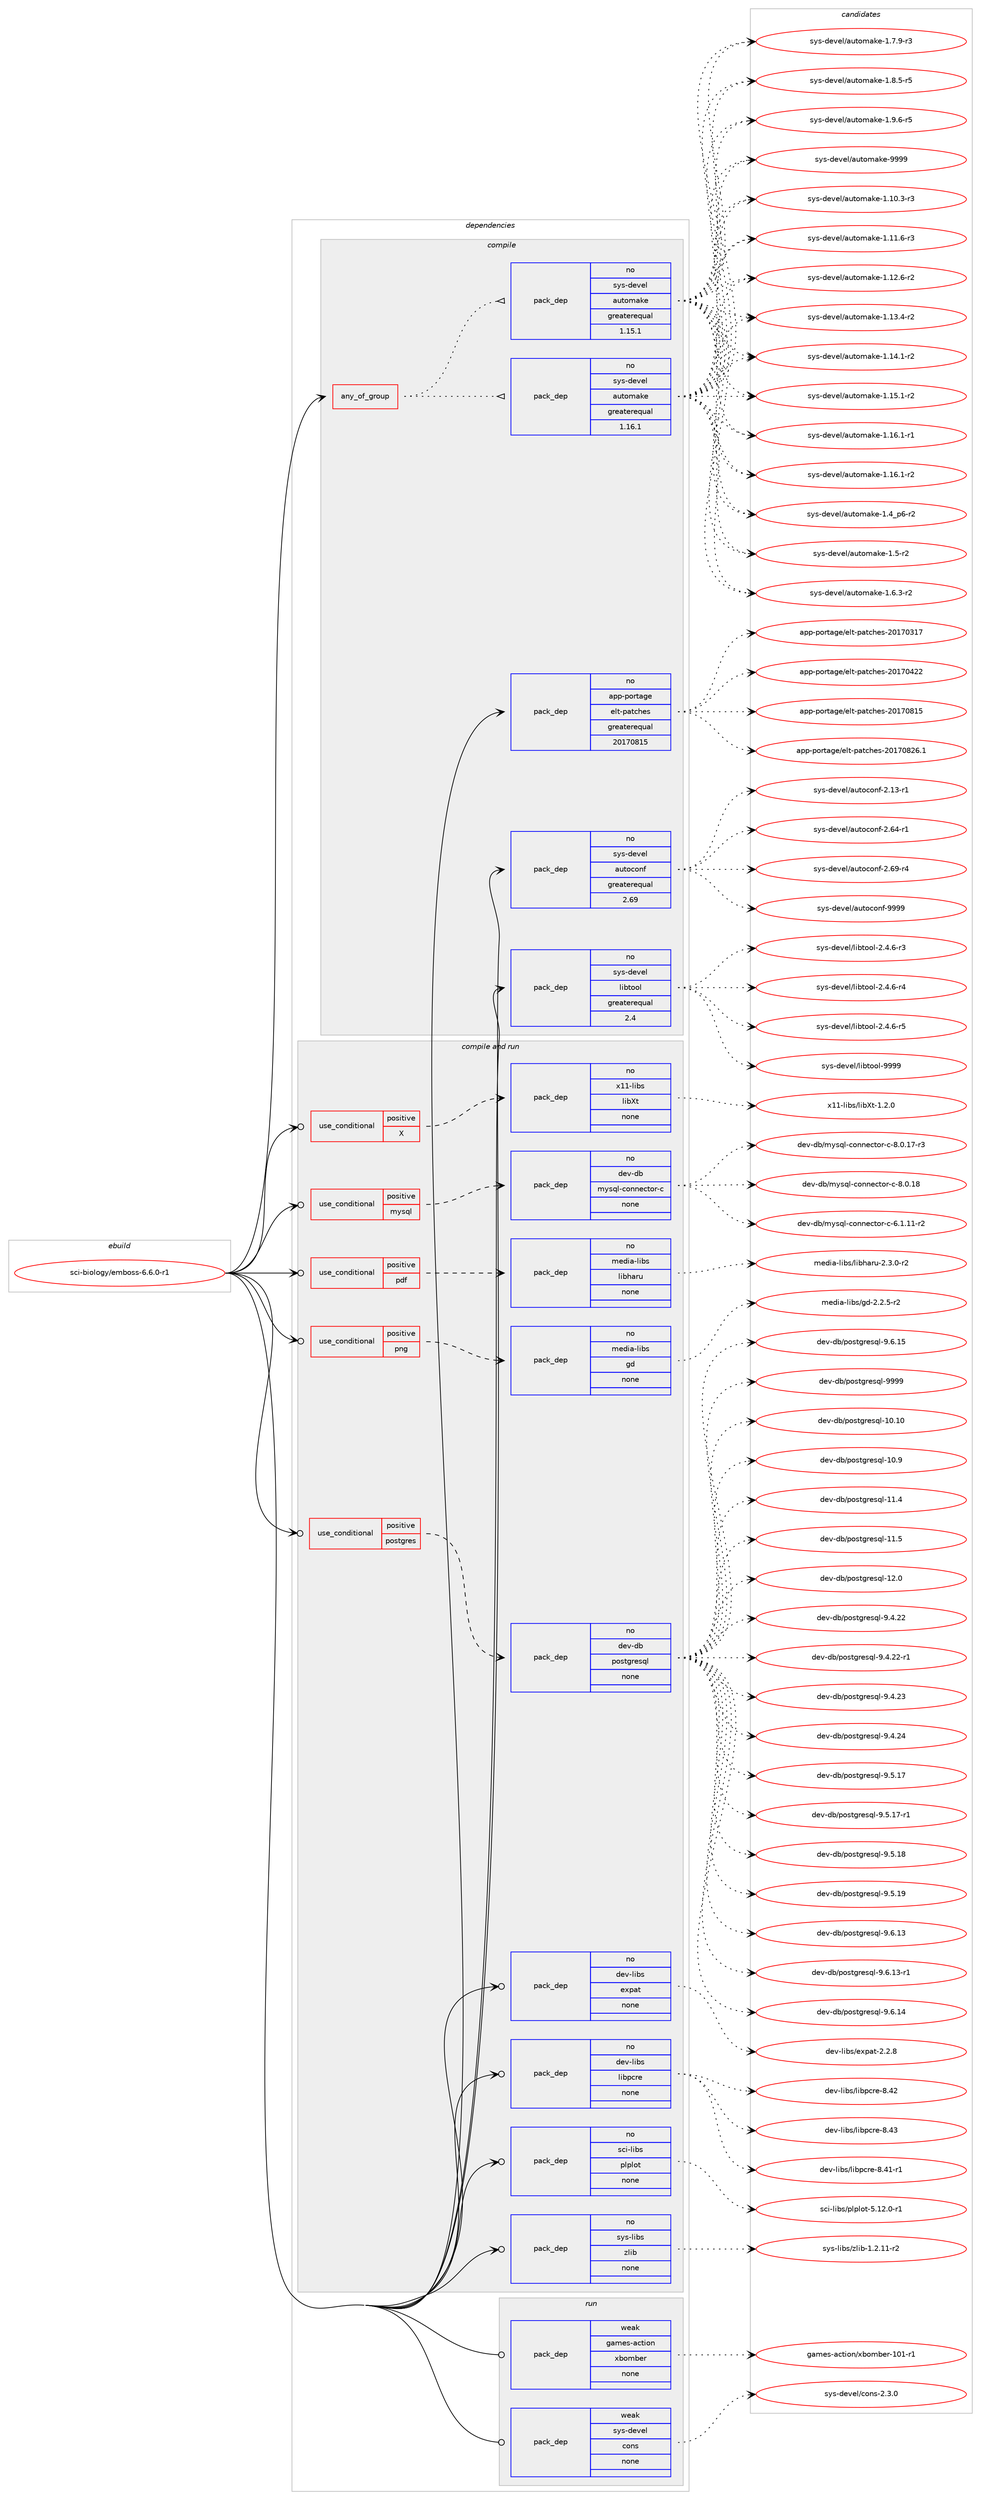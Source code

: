 digraph prolog {

# *************
# Graph options
# *************

newrank=true;
concentrate=true;
compound=true;
graph [rankdir=LR,fontname=Helvetica,fontsize=10,ranksep=1.5];#, ranksep=2.5, nodesep=0.2];
edge  [arrowhead=vee];
node  [fontname=Helvetica,fontsize=10];

# **********
# The ebuild
# **********

subgraph cluster_leftcol {
color=gray;
rank=same;
label=<<i>ebuild</i>>;
id [label="sci-biology/emboss-6.6.0-r1", color=red, width=4, href="../sci-biology/emboss-6.6.0-r1.svg"];
}

# ****************
# The dependencies
# ****************

subgraph cluster_midcol {
color=gray;
label=<<i>dependencies</i>>;
subgraph cluster_compile {
fillcolor="#eeeeee";
style=filled;
label=<<i>compile</i>>;
subgraph any14477 {
dependency850315 [label=<<TABLE BORDER="0" CELLBORDER="1" CELLSPACING="0" CELLPADDING="4"><TR><TD CELLPADDING="10">any_of_group</TD></TR></TABLE>>, shape=none, color=red];subgraph pack628569 {
dependency850316 [label=<<TABLE BORDER="0" CELLBORDER="1" CELLSPACING="0" CELLPADDING="4" WIDTH="220"><TR><TD ROWSPAN="6" CELLPADDING="30">pack_dep</TD></TR><TR><TD WIDTH="110">no</TD></TR><TR><TD>sys-devel</TD></TR><TR><TD>automake</TD></TR><TR><TD>greaterequal</TD></TR><TR><TD>1.16.1</TD></TR></TABLE>>, shape=none, color=blue];
}
dependency850315:e -> dependency850316:w [weight=20,style="dotted",arrowhead="oinv"];
subgraph pack628570 {
dependency850317 [label=<<TABLE BORDER="0" CELLBORDER="1" CELLSPACING="0" CELLPADDING="4" WIDTH="220"><TR><TD ROWSPAN="6" CELLPADDING="30">pack_dep</TD></TR><TR><TD WIDTH="110">no</TD></TR><TR><TD>sys-devel</TD></TR><TR><TD>automake</TD></TR><TR><TD>greaterequal</TD></TR><TR><TD>1.15.1</TD></TR></TABLE>>, shape=none, color=blue];
}
dependency850315:e -> dependency850317:w [weight=20,style="dotted",arrowhead="oinv"];
}
id:e -> dependency850315:w [weight=20,style="solid",arrowhead="vee"];
subgraph pack628571 {
dependency850318 [label=<<TABLE BORDER="0" CELLBORDER="1" CELLSPACING="0" CELLPADDING="4" WIDTH="220"><TR><TD ROWSPAN="6" CELLPADDING="30">pack_dep</TD></TR><TR><TD WIDTH="110">no</TD></TR><TR><TD>app-portage</TD></TR><TR><TD>elt-patches</TD></TR><TR><TD>greaterequal</TD></TR><TR><TD>20170815</TD></TR></TABLE>>, shape=none, color=blue];
}
id:e -> dependency850318:w [weight=20,style="solid",arrowhead="vee"];
subgraph pack628572 {
dependency850319 [label=<<TABLE BORDER="0" CELLBORDER="1" CELLSPACING="0" CELLPADDING="4" WIDTH="220"><TR><TD ROWSPAN="6" CELLPADDING="30">pack_dep</TD></TR><TR><TD WIDTH="110">no</TD></TR><TR><TD>sys-devel</TD></TR><TR><TD>autoconf</TD></TR><TR><TD>greaterequal</TD></TR><TR><TD>2.69</TD></TR></TABLE>>, shape=none, color=blue];
}
id:e -> dependency850319:w [weight=20,style="solid",arrowhead="vee"];
subgraph pack628573 {
dependency850320 [label=<<TABLE BORDER="0" CELLBORDER="1" CELLSPACING="0" CELLPADDING="4" WIDTH="220"><TR><TD ROWSPAN="6" CELLPADDING="30">pack_dep</TD></TR><TR><TD WIDTH="110">no</TD></TR><TR><TD>sys-devel</TD></TR><TR><TD>libtool</TD></TR><TR><TD>greaterequal</TD></TR><TR><TD>2.4</TD></TR></TABLE>>, shape=none, color=blue];
}
id:e -> dependency850320:w [weight=20,style="solid",arrowhead="vee"];
}
subgraph cluster_compileandrun {
fillcolor="#eeeeee";
style=filled;
label=<<i>compile and run</i>>;
subgraph cond206766 {
dependency850321 [label=<<TABLE BORDER="0" CELLBORDER="1" CELLSPACING="0" CELLPADDING="4"><TR><TD ROWSPAN="3" CELLPADDING="10">use_conditional</TD></TR><TR><TD>positive</TD></TR><TR><TD>X</TD></TR></TABLE>>, shape=none, color=red];
subgraph pack628574 {
dependency850322 [label=<<TABLE BORDER="0" CELLBORDER="1" CELLSPACING="0" CELLPADDING="4" WIDTH="220"><TR><TD ROWSPAN="6" CELLPADDING="30">pack_dep</TD></TR><TR><TD WIDTH="110">no</TD></TR><TR><TD>x11-libs</TD></TR><TR><TD>libXt</TD></TR><TR><TD>none</TD></TR><TR><TD></TD></TR></TABLE>>, shape=none, color=blue];
}
dependency850321:e -> dependency850322:w [weight=20,style="dashed",arrowhead="vee"];
}
id:e -> dependency850321:w [weight=20,style="solid",arrowhead="odotvee"];
subgraph cond206767 {
dependency850323 [label=<<TABLE BORDER="0" CELLBORDER="1" CELLSPACING="0" CELLPADDING="4"><TR><TD ROWSPAN="3" CELLPADDING="10">use_conditional</TD></TR><TR><TD>positive</TD></TR><TR><TD>mysql</TD></TR></TABLE>>, shape=none, color=red];
subgraph pack628575 {
dependency850324 [label=<<TABLE BORDER="0" CELLBORDER="1" CELLSPACING="0" CELLPADDING="4" WIDTH="220"><TR><TD ROWSPAN="6" CELLPADDING="30">pack_dep</TD></TR><TR><TD WIDTH="110">no</TD></TR><TR><TD>dev-db</TD></TR><TR><TD>mysql-connector-c</TD></TR><TR><TD>none</TD></TR><TR><TD></TD></TR></TABLE>>, shape=none, color=blue];
}
dependency850323:e -> dependency850324:w [weight=20,style="dashed",arrowhead="vee"];
}
id:e -> dependency850323:w [weight=20,style="solid",arrowhead="odotvee"];
subgraph cond206768 {
dependency850325 [label=<<TABLE BORDER="0" CELLBORDER="1" CELLSPACING="0" CELLPADDING="4"><TR><TD ROWSPAN="3" CELLPADDING="10">use_conditional</TD></TR><TR><TD>positive</TD></TR><TR><TD>pdf</TD></TR></TABLE>>, shape=none, color=red];
subgraph pack628576 {
dependency850326 [label=<<TABLE BORDER="0" CELLBORDER="1" CELLSPACING="0" CELLPADDING="4" WIDTH="220"><TR><TD ROWSPAN="6" CELLPADDING="30">pack_dep</TD></TR><TR><TD WIDTH="110">no</TD></TR><TR><TD>media-libs</TD></TR><TR><TD>libharu</TD></TR><TR><TD>none</TD></TR><TR><TD></TD></TR></TABLE>>, shape=none, color=blue];
}
dependency850325:e -> dependency850326:w [weight=20,style="dashed",arrowhead="vee"];
}
id:e -> dependency850325:w [weight=20,style="solid",arrowhead="odotvee"];
subgraph cond206769 {
dependency850327 [label=<<TABLE BORDER="0" CELLBORDER="1" CELLSPACING="0" CELLPADDING="4"><TR><TD ROWSPAN="3" CELLPADDING="10">use_conditional</TD></TR><TR><TD>positive</TD></TR><TR><TD>png</TD></TR></TABLE>>, shape=none, color=red];
subgraph pack628577 {
dependency850328 [label=<<TABLE BORDER="0" CELLBORDER="1" CELLSPACING="0" CELLPADDING="4" WIDTH="220"><TR><TD ROWSPAN="6" CELLPADDING="30">pack_dep</TD></TR><TR><TD WIDTH="110">no</TD></TR><TR><TD>media-libs</TD></TR><TR><TD>gd</TD></TR><TR><TD>none</TD></TR><TR><TD></TD></TR></TABLE>>, shape=none, color=blue];
}
dependency850327:e -> dependency850328:w [weight=20,style="dashed",arrowhead="vee"];
}
id:e -> dependency850327:w [weight=20,style="solid",arrowhead="odotvee"];
subgraph cond206770 {
dependency850329 [label=<<TABLE BORDER="0" CELLBORDER="1" CELLSPACING="0" CELLPADDING="4"><TR><TD ROWSPAN="3" CELLPADDING="10">use_conditional</TD></TR><TR><TD>positive</TD></TR><TR><TD>postgres</TD></TR></TABLE>>, shape=none, color=red];
subgraph pack628578 {
dependency850330 [label=<<TABLE BORDER="0" CELLBORDER="1" CELLSPACING="0" CELLPADDING="4" WIDTH="220"><TR><TD ROWSPAN="6" CELLPADDING="30">pack_dep</TD></TR><TR><TD WIDTH="110">no</TD></TR><TR><TD>dev-db</TD></TR><TR><TD>postgresql</TD></TR><TR><TD>none</TD></TR><TR><TD></TD></TR></TABLE>>, shape=none, color=blue];
}
dependency850329:e -> dependency850330:w [weight=20,style="dashed",arrowhead="vee"];
}
id:e -> dependency850329:w [weight=20,style="solid",arrowhead="odotvee"];
subgraph pack628579 {
dependency850331 [label=<<TABLE BORDER="0" CELLBORDER="1" CELLSPACING="0" CELLPADDING="4" WIDTH="220"><TR><TD ROWSPAN="6" CELLPADDING="30">pack_dep</TD></TR><TR><TD WIDTH="110">no</TD></TR><TR><TD>dev-libs</TD></TR><TR><TD>expat</TD></TR><TR><TD>none</TD></TR><TR><TD></TD></TR></TABLE>>, shape=none, color=blue];
}
id:e -> dependency850331:w [weight=20,style="solid",arrowhead="odotvee"];
subgraph pack628580 {
dependency850332 [label=<<TABLE BORDER="0" CELLBORDER="1" CELLSPACING="0" CELLPADDING="4" WIDTH="220"><TR><TD ROWSPAN="6" CELLPADDING="30">pack_dep</TD></TR><TR><TD WIDTH="110">no</TD></TR><TR><TD>dev-libs</TD></TR><TR><TD>libpcre</TD></TR><TR><TD>none</TD></TR><TR><TD></TD></TR></TABLE>>, shape=none, color=blue];
}
id:e -> dependency850332:w [weight=20,style="solid",arrowhead="odotvee"];
subgraph pack628581 {
dependency850333 [label=<<TABLE BORDER="0" CELLBORDER="1" CELLSPACING="0" CELLPADDING="4" WIDTH="220"><TR><TD ROWSPAN="6" CELLPADDING="30">pack_dep</TD></TR><TR><TD WIDTH="110">no</TD></TR><TR><TD>sci-libs</TD></TR><TR><TD>plplot</TD></TR><TR><TD>none</TD></TR><TR><TD></TD></TR></TABLE>>, shape=none, color=blue];
}
id:e -> dependency850333:w [weight=20,style="solid",arrowhead="odotvee"];
subgraph pack628582 {
dependency850334 [label=<<TABLE BORDER="0" CELLBORDER="1" CELLSPACING="0" CELLPADDING="4" WIDTH="220"><TR><TD ROWSPAN="6" CELLPADDING="30">pack_dep</TD></TR><TR><TD WIDTH="110">no</TD></TR><TR><TD>sys-libs</TD></TR><TR><TD>zlib</TD></TR><TR><TD>none</TD></TR><TR><TD></TD></TR></TABLE>>, shape=none, color=blue];
}
id:e -> dependency850334:w [weight=20,style="solid",arrowhead="odotvee"];
}
subgraph cluster_run {
fillcolor="#eeeeee";
style=filled;
label=<<i>run</i>>;
subgraph pack628583 {
dependency850335 [label=<<TABLE BORDER="0" CELLBORDER="1" CELLSPACING="0" CELLPADDING="4" WIDTH="220"><TR><TD ROWSPAN="6" CELLPADDING="30">pack_dep</TD></TR><TR><TD WIDTH="110">weak</TD></TR><TR><TD>games-action</TD></TR><TR><TD>xbomber</TD></TR><TR><TD>none</TD></TR><TR><TD></TD></TR></TABLE>>, shape=none, color=blue];
}
id:e -> dependency850335:w [weight=20,style="solid",arrowhead="odot"];
subgraph pack628584 {
dependency850336 [label=<<TABLE BORDER="0" CELLBORDER="1" CELLSPACING="0" CELLPADDING="4" WIDTH="220"><TR><TD ROWSPAN="6" CELLPADDING="30">pack_dep</TD></TR><TR><TD WIDTH="110">weak</TD></TR><TR><TD>sys-devel</TD></TR><TR><TD>cons</TD></TR><TR><TD>none</TD></TR><TR><TD></TD></TR></TABLE>>, shape=none, color=blue];
}
id:e -> dependency850336:w [weight=20,style="solid",arrowhead="odot"];
}
}

# **************
# The candidates
# **************

subgraph cluster_choices {
rank=same;
color=gray;
label=<<i>candidates</i>>;

subgraph choice628569 {
color=black;
nodesep=1;
choice11512111545100101118101108479711711611110997107101454946494846514511451 [label="sys-devel/automake-1.10.3-r3", color=red, width=4,href="../sys-devel/automake-1.10.3-r3.svg"];
choice11512111545100101118101108479711711611110997107101454946494946544511451 [label="sys-devel/automake-1.11.6-r3", color=red, width=4,href="../sys-devel/automake-1.11.6-r3.svg"];
choice11512111545100101118101108479711711611110997107101454946495046544511450 [label="sys-devel/automake-1.12.6-r2", color=red, width=4,href="../sys-devel/automake-1.12.6-r2.svg"];
choice11512111545100101118101108479711711611110997107101454946495146524511450 [label="sys-devel/automake-1.13.4-r2", color=red, width=4,href="../sys-devel/automake-1.13.4-r2.svg"];
choice11512111545100101118101108479711711611110997107101454946495246494511450 [label="sys-devel/automake-1.14.1-r2", color=red, width=4,href="../sys-devel/automake-1.14.1-r2.svg"];
choice11512111545100101118101108479711711611110997107101454946495346494511450 [label="sys-devel/automake-1.15.1-r2", color=red, width=4,href="../sys-devel/automake-1.15.1-r2.svg"];
choice11512111545100101118101108479711711611110997107101454946495446494511449 [label="sys-devel/automake-1.16.1-r1", color=red, width=4,href="../sys-devel/automake-1.16.1-r1.svg"];
choice11512111545100101118101108479711711611110997107101454946495446494511450 [label="sys-devel/automake-1.16.1-r2", color=red, width=4,href="../sys-devel/automake-1.16.1-r2.svg"];
choice115121115451001011181011084797117116111109971071014549465295112544511450 [label="sys-devel/automake-1.4_p6-r2", color=red, width=4,href="../sys-devel/automake-1.4_p6-r2.svg"];
choice11512111545100101118101108479711711611110997107101454946534511450 [label="sys-devel/automake-1.5-r2", color=red, width=4,href="../sys-devel/automake-1.5-r2.svg"];
choice115121115451001011181011084797117116111109971071014549465446514511450 [label="sys-devel/automake-1.6.3-r2", color=red, width=4,href="../sys-devel/automake-1.6.3-r2.svg"];
choice115121115451001011181011084797117116111109971071014549465546574511451 [label="sys-devel/automake-1.7.9-r3", color=red, width=4,href="../sys-devel/automake-1.7.9-r3.svg"];
choice115121115451001011181011084797117116111109971071014549465646534511453 [label="sys-devel/automake-1.8.5-r5", color=red, width=4,href="../sys-devel/automake-1.8.5-r5.svg"];
choice115121115451001011181011084797117116111109971071014549465746544511453 [label="sys-devel/automake-1.9.6-r5", color=red, width=4,href="../sys-devel/automake-1.9.6-r5.svg"];
choice115121115451001011181011084797117116111109971071014557575757 [label="sys-devel/automake-9999", color=red, width=4,href="../sys-devel/automake-9999.svg"];
dependency850316:e -> choice11512111545100101118101108479711711611110997107101454946494846514511451:w [style=dotted,weight="100"];
dependency850316:e -> choice11512111545100101118101108479711711611110997107101454946494946544511451:w [style=dotted,weight="100"];
dependency850316:e -> choice11512111545100101118101108479711711611110997107101454946495046544511450:w [style=dotted,weight="100"];
dependency850316:e -> choice11512111545100101118101108479711711611110997107101454946495146524511450:w [style=dotted,weight="100"];
dependency850316:e -> choice11512111545100101118101108479711711611110997107101454946495246494511450:w [style=dotted,weight="100"];
dependency850316:e -> choice11512111545100101118101108479711711611110997107101454946495346494511450:w [style=dotted,weight="100"];
dependency850316:e -> choice11512111545100101118101108479711711611110997107101454946495446494511449:w [style=dotted,weight="100"];
dependency850316:e -> choice11512111545100101118101108479711711611110997107101454946495446494511450:w [style=dotted,weight="100"];
dependency850316:e -> choice115121115451001011181011084797117116111109971071014549465295112544511450:w [style=dotted,weight="100"];
dependency850316:e -> choice11512111545100101118101108479711711611110997107101454946534511450:w [style=dotted,weight="100"];
dependency850316:e -> choice115121115451001011181011084797117116111109971071014549465446514511450:w [style=dotted,weight="100"];
dependency850316:e -> choice115121115451001011181011084797117116111109971071014549465546574511451:w [style=dotted,weight="100"];
dependency850316:e -> choice115121115451001011181011084797117116111109971071014549465646534511453:w [style=dotted,weight="100"];
dependency850316:e -> choice115121115451001011181011084797117116111109971071014549465746544511453:w [style=dotted,weight="100"];
dependency850316:e -> choice115121115451001011181011084797117116111109971071014557575757:w [style=dotted,weight="100"];
}
subgraph choice628570 {
color=black;
nodesep=1;
choice11512111545100101118101108479711711611110997107101454946494846514511451 [label="sys-devel/automake-1.10.3-r3", color=red, width=4,href="../sys-devel/automake-1.10.3-r3.svg"];
choice11512111545100101118101108479711711611110997107101454946494946544511451 [label="sys-devel/automake-1.11.6-r3", color=red, width=4,href="../sys-devel/automake-1.11.6-r3.svg"];
choice11512111545100101118101108479711711611110997107101454946495046544511450 [label="sys-devel/automake-1.12.6-r2", color=red, width=4,href="../sys-devel/automake-1.12.6-r2.svg"];
choice11512111545100101118101108479711711611110997107101454946495146524511450 [label="sys-devel/automake-1.13.4-r2", color=red, width=4,href="../sys-devel/automake-1.13.4-r2.svg"];
choice11512111545100101118101108479711711611110997107101454946495246494511450 [label="sys-devel/automake-1.14.1-r2", color=red, width=4,href="../sys-devel/automake-1.14.1-r2.svg"];
choice11512111545100101118101108479711711611110997107101454946495346494511450 [label="sys-devel/automake-1.15.1-r2", color=red, width=4,href="../sys-devel/automake-1.15.1-r2.svg"];
choice11512111545100101118101108479711711611110997107101454946495446494511449 [label="sys-devel/automake-1.16.1-r1", color=red, width=4,href="../sys-devel/automake-1.16.1-r1.svg"];
choice11512111545100101118101108479711711611110997107101454946495446494511450 [label="sys-devel/automake-1.16.1-r2", color=red, width=4,href="../sys-devel/automake-1.16.1-r2.svg"];
choice115121115451001011181011084797117116111109971071014549465295112544511450 [label="sys-devel/automake-1.4_p6-r2", color=red, width=4,href="../sys-devel/automake-1.4_p6-r2.svg"];
choice11512111545100101118101108479711711611110997107101454946534511450 [label="sys-devel/automake-1.5-r2", color=red, width=4,href="../sys-devel/automake-1.5-r2.svg"];
choice115121115451001011181011084797117116111109971071014549465446514511450 [label="sys-devel/automake-1.6.3-r2", color=red, width=4,href="../sys-devel/automake-1.6.3-r2.svg"];
choice115121115451001011181011084797117116111109971071014549465546574511451 [label="sys-devel/automake-1.7.9-r3", color=red, width=4,href="../sys-devel/automake-1.7.9-r3.svg"];
choice115121115451001011181011084797117116111109971071014549465646534511453 [label="sys-devel/automake-1.8.5-r5", color=red, width=4,href="../sys-devel/automake-1.8.5-r5.svg"];
choice115121115451001011181011084797117116111109971071014549465746544511453 [label="sys-devel/automake-1.9.6-r5", color=red, width=4,href="../sys-devel/automake-1.9.6-r5.svg"];
choice115121115451001011181011084797117116111109971071014557575757 [label="sys-devel/automake-9999", color=red, width=4,href="../sys-devel/automake-9999.svg"];
dependency850317:e -> choice11512111545100101118101108479711711611110997107101454946494846514511451:w [style=dotted,weight="100"];
dependency850317:e -> choice11512111545100101118101108479711711611110997107101454946494946544511451:w [style=dotted,weight="100"];
dependency850317:e -> choice11512111545100101118101108479711711611110997107101454946495046544511450:w [style=dotted,weight="100"];
dependency850317:e -> choice11512111545100101118101108479711711611110997107101454946495146524511450:w [style=dotted,weight="100"];
dependency850317:e -> choice11512111545100101118101108479711711611110997107101454946495246494511450:w [style=dotted,weight="100"];
dependency850317:e -> choice11512111545100101118101108479711711611110997107101454946495346494511450:w [style=dotted,weight="100"];
dependency850317:e -> choice11512111545100101118101108479711711611110997107101454946495446494511449:w [style=dotted,weight="100"];
dependency850317:e -> choice11512111545100101118101108479711711611110997107101454946495446494511450:w [style=dotted,weight="100"];
dependency850317:e -> choice115121115451001011181011084797117116111109971071014549465295112544511450:w [style=dotted,weight="100"];
dependency850317:e -> choice11512111545100101118101108479711711611110997107101454946534511450:w [style=dotted,weight="100"];
dependency850317:e -> choice115121115451001011181011084797117116111109971071014549465446514511450:w [style=dotted,weight="100"];
dependency850317:e -> choice115121115451001011181011084797117116111109971071014549465546574511451:w [style=dotted,weight="100"];
dependency850317:e -> choice115121115451001011181011084797117116111109971071014549465646534511453:w [style=dotted,weight="100"];
dependency850317:e -> choice115121115451001011181011084797117116111109971071014549465746544511453:w [style=dotted,weight="100"];
dependency850317:e -> choice115121115451001011181011084797117116111109971071014557575757:w [style=dotted,weight="100"];
}
subgraph choice628571 {
color=black;
nodesep=1;
choice97112112451121111141169710310147101108116451129711699104101115455048495548514955 [label="app-portage/elt-patches-20170317", color=red, width=4,href="../app-portage/elt-patches-20170317.svg"];
choice97112112451121111141169710310147101108116451129711699104101115455048495548525050 [label="app-portage/elt-patches-20170422", color=red, width=4,href="../app-portage/elt-patches-20170422.svg"];
choice97112112451121111141169710310147101108116451129711699104101115455048495548564953 [label="app-portage/elt-patches-20170815", color=red, width=4,href="../app-portage/elt-patches-20170815.svg"];
choice971121124511211111411697103101471011081164511297116991041011154550484955485650544649 [label="app-portage/elt-patches-20170826.1", color=red, width=4,href="../app-portage/elt-patches-20170826.1.svg"];
dependency850318:e -> choice97112112451121111141169710310147101108116451129711699104101115455048495548514955:w [style=dotted,weight="100"];
dependency850318:e -> choice97112112451121111141169710310147101108116451129711699104101115455048495548525050:w [style=dotted,weight="100"];
dependency850318:e -> choice97112112451121111141169710310147101108116451129711699104101115455048495548564953:w [style=dotted,weight="100"];
dependency850318:e -> choice971121124511211111411697103101471011081164511297116991041011154550484955485650544649:w [style=dotted,weight="100"];
}
subgraph choice628572 {
color=black;
nodesep=1;
choice1151211154510010111810110847971171161119911111010245504649514511449 [label="sys-devel/autoconf-2.13-r1", color=red, width=4,href="../sys-devel/autoconf-2.13-r1.svg"];
choice1151211154510010111810110847971171161119911111010245504654524511449 [label="sys-devel/autoconf-2.64-r1", color=red, width=4,href="../sys-devel/autoconf-2.64-r1.svg"];
choice1151211154510010111810110847971171161119911111010245504654574511452 [label="sys-devel/autoconf-2.69-r4", color=red, width=4,href="../sys-devel/autoconf-2.69-r4.svg"];
choice115121115451001011181011084797117116111991111101024557575757 [label="sys-devel/autoconf-9999", color=red, width=4,href="../sys-devel/autoconf-9999.svg"];
dependency850319:e -> choice1151211154510010111810110847971171161119911111010245504649514511449:w [style=dotted,weight="100"];
dependency850319:e -> choice1151211154510010111810110847971171161119911111010245504654524511449:w [style=dotted,weight="100"];
dependency850319:e -> choice1151211154510010111810110847971171161119911111010245504654574511452:w [style=dotted,weight="100"];
dependency850319:e -> choice115121115451001011181011084797117116111991111101024557575757:w [style=dotted,weight="100"];
}
subgraph choice628573 {
color=black;
nodesep=1;
choice1151211154510010111810110847108105981161111111084550465246544511451 [label="sys-devel/libtool-2.4.6-r3", color=red, width=4,href="../sys-devel/libtool-2.4.6-r3.svg"];
choice1151211154510010111810110847108105981161111111084550465246544511452 [label="sys-devel/libtool-2.4.6-r4", color=red, width=4,href="../sys-devel/libtool-2.4.6-r4.svg"];
choice1151211154510010111810110847108105981161111111084550465246544511453 [label="sys-devel/libtool-2.4.6-r5", color=red, width=4,href="../sys-devel/libtool-2.4.6-r5.svg"];
choice1151211154510010111810110847108105981161111111084557575757 [label="sys-devel/libtool-9999", color=red, width=4,href="../sys-devel/libtool-9999.svg"];
dependency850320:e -> choice1151211154510010111810110847108105981161111111084550465246544511451:w [style=dotted,weight="100"];
dependency850320:e -> choice1151211154510010111810110847108105981161111111084550465246544511452:w [style=dotted,weight="100"];
dependency850320:e -> choice1151211154510010111810110847108105981161111111084550465246544511453:w [style=dotted,weight="100"];
dependency850320:e -> choice1151211154510010111810110847108105981161111111084557575757:w [style=dotted,weight="100"];
}
subgraph choice628574 {
color=black;
nodesep=1;
choice12049494510810598115471081059888116454946504648 [label="x11-libs/libXt-1.2.0", color=red, width=4,href="../x11-libs/libXt-1.2.0.svg"];
dependency850322:e -> choice12049494510810598115471081059888116454946504648:w [style=dotted,weight="100"];
}
subgraph choice628575 {
color=black;
nodesep=1;
choice1001011184510098471091211151131084599111110110101991161111144599455446494649494511450 [label="dev-db/mysql-connector-c-6.1.11-r2", color=red, width=4,href="../dev-db/mysql-connector-c-6.1.11-r2.svg"];
choice1001011184510098471091211151131084599111110110101991161111144599455646484649554511451 [label="dev-db/mysql-connector-c-8.0.17-r3", color=red, width=4,href="../dev-db/mysql-connector-c-8.0.17-r3.svg"];
choice100101118451009847109121115113108459911111011010199116111114459945564648464956 [label="dev-db/mysql-connector-c-8.0.18", color=red, width=4,href="../dev-db/mysql-connector-c-8.0.18.svg"];
dependency850324:e -> choice1001011184510098471091211151131084599111110110101991161111144599455446494649494511450:w [style=dotted,weight="100"];
dependency850324:e -> choice1001011184510098471091211151131084599111110110101991161111144599455646484649554511451:w [style=dotted,weight="100"];
dependency850324:e -> choice100101118451009847109121115113108459911111011010199116111114459945564648464956:w [style=dotted,weight="100"];
}
subgraph choice628576 {
color=black;
nodesep=1;
choice1091011001059745108105981154710810598104971141174550465146484511450 [label="media-libs/libharu-2.3.0-r2", color=red, width=4,href="../media-libs/libharu-2.3.0-r2.svg"];
dependency850326:e -> choice1091011001059745108105981154710810598104971141174550465146484511450:w [style=dotted,weight="100"];
}
subgraph choice628577 {
color=black;
nodesep=1;
choice109101100105974510810598115471031004550465046534511450 [label="media-libs/gd-2.2.5-r2", color=red, width=4,href="../media-libs/gd-2.2.5-r2.svg"];
dependency850328:e -> choice109101100105974510810598115471031004550465046534511450:w [style=dotted,weight="100"];
}
subgraph choice628578 {
color=black;
nodesep=1;
choice100101118451009847112111115116103114101115113108454948464948 [label="dev-db/postgresql-10.10", color=red, width=4,href="../dev-db/postgresql-10.10.svg"];
choice1001011184510098471121111151161031141011151131084549484657 [label="dev-db/postgresql-10.9", color=red, width=4,href="../dev-db/postgresql-10.9.svg"];
choice1001011184510098471121111151161031141011151131084549494652 [label="dev-db/postgresql-11.4", color=red, width=4,href="../dev-db/postgresql-11.4.svg"];
choice1001011184510098471121111151161031141011151131084549494653 [label="dev-db/postgresql-11.5", color=red, width=4,href="../dev-db/postgresql-11.5.svg"];
choice1001011184510098471121111151161031141011151131084549504648 [label="dev-db/postgresql-12.0", color=red, width=4,href="../dev-db/postgresql-12.0.svg"];
choice10010111845100984711211111511610311410111511310845574652465050 [label="dev-db/postgresql-9.4.22", color=red, width=4,href="../dev-db/postgresql-9.4.22.svg"];
choice100101118451009847112111115116103114101115113108455746524650504511449 [label="dev-db/postgresql-9.4.22-r1", color=red, width=4,href="../dev-db/postgresql-9.4.22-r1.svg"];
choice10010111845100984711211111511610311410111511310845574652465051 [label="dev-db/postgresql-9.4.23", color=red, width=4,href="../dev-db/postgresql-9.4.23.svg"];
choice10010111845100984711211111511610311410111511310845574652465052 [label="dev-db/postgresql-9.4.24", color=red, width=4,href="../dev-db/postgresql-9.4.24.svg"];
choice10010111845100984711211111511610311410111511310845574653464955 [label="dev-db/postgresql-9.5.17", color=red, width=4,href="../dev-db/postgresql-9.5.17.svg"];
choice100101118451009847112111115116103114101115113108455746534649554511449 [label="dev-db/postgresql-9.5.17-r1", color=red, width=4,href="../dev-db/postgresql-9.5.17-r1.svg"];
choice10010111845100984711211111511610311410111511310845574653464956 [label="dev-db/postgresql-9.5.18", color=red, width=4,href="../dev-db/postgresql-9.5.18.svg"];
choice10010111845100984711211111511610311410111511310845574653464957 [label="dev-db/postgresql-9.5.19", color=red, width=4,href="../dev-db/postgresql-9.5.19.svg"];
choice10010111845100984711211111511610311410111511310845574654464951 [label="dev-db/postgresql-9.6.13", color=red, width=4,href="../dev-db/postgresql-9.6.13.svg"];
choice100101118451009847112111115116103114101115113108455746544649514511449 [label="dev-db/postgresql-9.6.13-r1", color=red, width=4,href="../dev-db/postgresql-9.6.13-r1.svg"];
choice10010111845100984711211111511610311410111511310845574654464952 [label="dev-db/postgresql-9.6.14", color=red, width=4,href="../dev-db/postgresql-9.6.14.svg"];
choice10010111845100984711211111511610311410111511310845574654464953 [label="dev-db/postgresql-9.6.15", color=red, width=4,href="../dev-db/postgresql-9.6.15.svg"];
choice1001011184510098471121111151161031141011151131084557575757 [label="dev-db/postgresql-9999", color=red, width=4,href="../dev-db/postgresql-9999.svg"];
dependency850330:e -> choice100101118451009847112111115116103114101115113108454948464948:w [style=dotted,weight="100"];
dependency850330:e -> choice1001011184510098471121111151161031141011151131084549484657:w [style=dotted,weight="100"];
dependency850330:e -> choice1001011184510098471121111151161031141011151131084549494652:w [style=dotted,weight="100"];
dependency850330:e -> choice1001011184510098471121111151161031141011151131084549494653:w [style=dotted,weight="100"];
dependency850330:e -> choice1001011184510098471121111151161031141011151131084549504648:w [style=dotted,weight="100"];
dependency850330:e -> choice10010111845100984711211111511610311410111511310845574652465050:w [style=dotted,weight="100"];
dependency850330:e -> choice100101118451009847112111115116103114101115113108455746524650504511449:w [style=dotted,weight="100"];
dependency850330:e -> choice10010111845100984711211111511610311410111511310845574652465051:w [style=dotted,weight="100"];
dependency850330:e -> choice10010111845100984711211111511610311410111511310845574652465052:w [style=dotted,weight="100"];
dependency850330:e -> choice10010111845100984711211111511610311410111511310845574653464955:w [style=dotted,weight="100"];
dependency850330:e -> choice100101118451009847112111115116103114101115113108455746534649554511449:w [style=dotted,weight="100"];
dependency850330:e -> choice10010111845100984711211111511610311410111511310845574653464956:w [style=dotted,weight="100"];
dependency850330:e -> choice10010111845100984711211111511610311410111511310845574653464957:w [style=dotted,weight="100"];
dependency850330:e -> choice10010111845100984711211111511610311410111511310845574654464951:w [style=dotted,weight="100"];
dependency850330:e -> choice100101118451009847112111115116103114101115113108455746544649514511449:w [style=dotted,weight="100"];
dependency850330:e -> choice10010111845100984711211111511610311410111511310845574654464952:w [style=dotted,weight="100"];
dependency850330:e -> choice10010111845100984711211111511610311410111511310845574654464953:w [style=dotted,weight="100"];
dependency850330:e -> choice1001011184510098471121111151161031141011151131084557575757:w [style=dotted,weight="100"];
}
subgraph choice628579 {
color=black;
nodesep=1;
choice10010111845108105981154710112011297116455046504656 [label="dev-libs/expat-2.2.8", color=red, width=4,href="../dev-libs/expat-2.2.8.svg"];
dependency850331:e -> choice10010111845108105981154710112011297116455046504656:w [style=dotted,weight="100"];
}
subgraph choice628580 {
color=black;
nodesep=1;
choice100101118451081059811547108105981129911410145564652494511449 [label="dev-libs/libpcre-8.41-r1", color=red, width=4,href="../dev-libs/libpcre-8.41-r1.svg"];
choice10010111845108105981154710810598112991141014556465250 [label="dev-libs/libpcre-8.42", color=red, width=4,href="../dev-libs/libpcre-8.42.svg"];
choice10010111845108105981154710810598112991141014556465251 [label="dev-libs/libpcre-8.43", color=red, width=4,href="../dev-libs/libpcre-8.43.svg"];
dependency850332:e -> choice100101118451081059811547108105981129911410145564652494511449:w [style=dotted,weight="100"];
dependency850332:e -> choice10010111845108105981154710810598112991141014556465250:w [style=dotted,weight="100"];
dependency850332:e -> choice10010111845108105981154710810598112991141014556465251:w [style=dotted,weight="100"];
}
subgraph choice628581 {
color=black;
nodesep=1;
choice11599105451081059811547112108112108111116455346495046484511449 [label="sci-libs/plplot-5.12.0-r1", color=red, width=4,href="../sci-libs/plplot-5.12.0-r1.svg"];
dependency850333:e -> choice11599105451081059811547112108112108111116455346495046484511449:w [style=dotted,weight="100"];
}
subgraph choice628582 {
color=black;
nodesep=1;
choice11512111545108105981154712210810598454946504649494511450 [label="sys-libs/zlib-1.2.11-r2", color=red, width=4,href="../sys-libs/zlib-1.2.11-r2.svg"];
dependency850334:e -> choice11512111545108105981154712210810598454946504649494511450:w [style=dotted,weight="100"];
}
subgraph choice628583 {
color=black;
nodesep=1;
choice10397109101115459799116105111110471209811110998101114454948494511449 [label="games-action/xbomber-101-r1", color=red, width=4,href="../games-action/xbomber-101-r1.svg"];
dependency850335:e -> choice10397109101115459799116105111110471209811110998101114454948494511449:w [style=dotted,weight="100"];
}
subgraph choice628584 {
color=black;
nodesep=1;
choice115121115451001011181011084799111110115455046514648 [label="sys-devel/cons-2.3.0", color=red, width=4,href="../sys-devel/cons-2.3.0.svg"];
dependency850336:e -> choice115121115451001011181011084799111110115455046514648:w [style=dotted,weight="100"];
}
}

}
